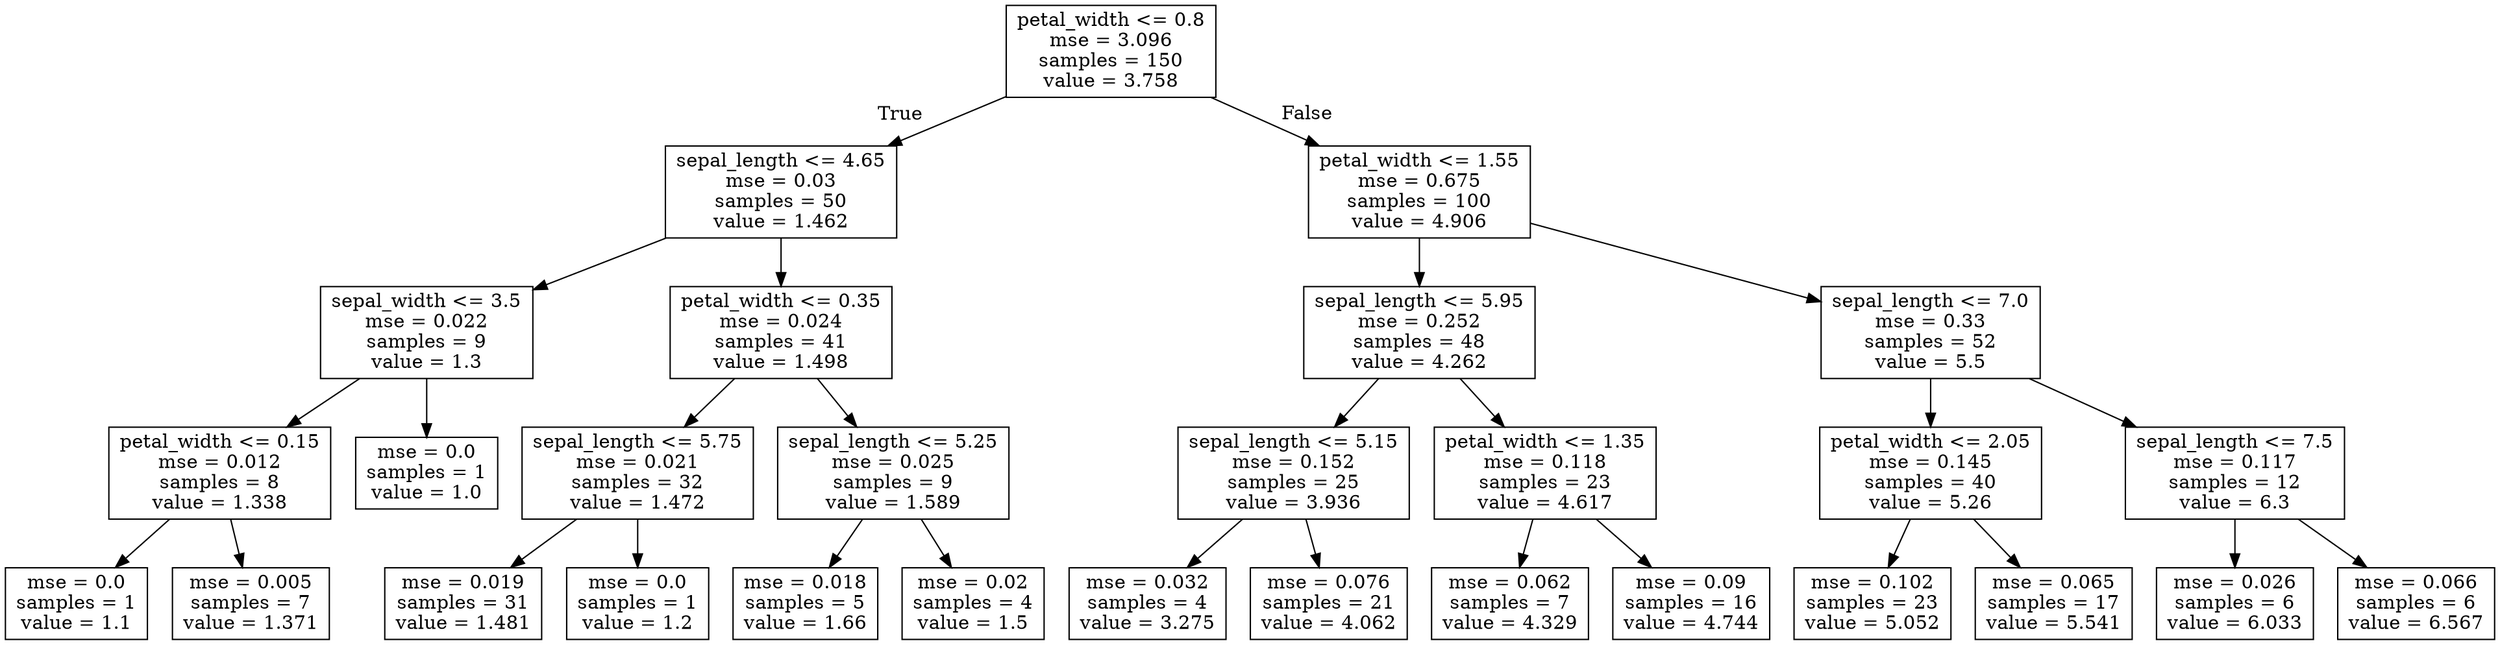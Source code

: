 digraph Tree {
node [shape=box] ;
0 [label="petal_width <= 0.8\nmse = 3.096\nsamples = 150\nvalue = 3.758"] ;
1 [label="sepal_length <= 4.65\nmse = 0.03\nsamples = 50\nvalue = 1.462"] ;
0 -> 1 [labeldistance=2.5, labelangle=45, headlabel="True"] ;
2 [label="sepal_width <= 3.5\nmse = 0.022\nsamples = 9\nvalue = 1.3"] ;
1 -> 2 ;
3 [label="petal_width <= 0.15\nmse = 0.012\nsamples = 8\nvalue = 1.338"] ;
2 -> 3 ;
4 [label="mse = 0.0\nsamples = 1\nvalue = 1.1"] ;
3 -> 4 ;
5 [label="mse = 0.005\nsamples = 7\nvalue = 1.371"] ;
3 -> 5 ;
6 [label="mse = 0.0\nsamples = 1\nvalue = 1.0"] ;
2 -> 6 ;
7 [label="petal_width <= 0.35\nmse = 0.024\nsamples = 41\nvalue = 1.498"] ;
1 -> 7 ;
8 [label="sepal_length <= 5.75\nmse = 0.021\nsamples = 32\nvalue = 1.472"] ;
7 -> 8 ;
9 [label="mse = 0.019\nsamples = 31\nvalue = 1.481"] ;
8 -> 9 ;
10 [label="mse = 0.0\nsamples = 1\nvalue = 1.2"] ;
8 -> 10 ;
11 [label="sepal_length <= 5.25\nmse = 0.025\nsamples = 9\nvalue = 1.589"] ;
7 -> 11 ;
12 [label="mse = 0.018\nsamples = 5\nvalue = 1.66"] ;
11 -> 12 ;
13 [label="mse = 0.02\nsamples = 4\nvalue = 1.5"] ;
11 -> 13 ;
14 [label="petal_width <= 1.55\nmse = 0.675\nsamples = 100\nvalue = 4.906"] ;
0 -> 14 [labeldistance=2.5, labelangle=-45, headlabel="False"] ;
15 [label="sepal_length <= 5.95\nmse = 0.252\nsamples = 48\nvalue = 4.262"] ;
14 -> 15 ;
16 [label="sepal_length <= 5.15\nmse = 0.152\nsamples = 25\nvalue = 3.936"] ;
15 -> 16 ;
17 [label="mse = 0.032\nsamples = 4\nvalue = 3.275"] ;
16 -> 17 ;
18 [label="mse = 0.076\nsamples = 21\nvalue = 4.062"] ;
16 -> 18 ;
19 [label="petal_width <= 1.35\nmse = 0.118\nsamples = 23\nvalue = 4.617"] ;
15 -> 19 ;
20 [label="mse = 0.062\nsamples = 7\nvalue = 4.329"] ;
19 -> 20 ;
21 [label="mse = 0.09\nsamples = 16\nvalue = 4.744"] ;
19 -> 21 ;
22 [label="sepal_length <= 7.0\nmse = 0.33\nsamples = 52\nvalue = 5.5"] ;
14 -> 22 ;
23 [label="petal_width <= 2.05\nmse = 0.145\nsamples = 40\nvalue = 5.26"] ;
22 -> 23 ;
24 [label="mse = 0.102\nsamples = 23\nvalue = 5.052"] ;
23 -> 24 ;
25 [label="mse = 0.065\nsamples = 17\nvalue = 5.541"] ;
23 -> 25 ;
26 [label="sepal_length <= 7.5\nmse = 0.117\nsamples = 12\nvalue = 6.3"] ;
22 -> 26 ;
27 [label="mse = 0.026\nsamples = 6\nvalue = 6.033"] ;
26 -> 27 ;
28 [label="mse = 0.066\nsamples = 6\nvalue = 6.567"] ;
26 -> 28 ;
}